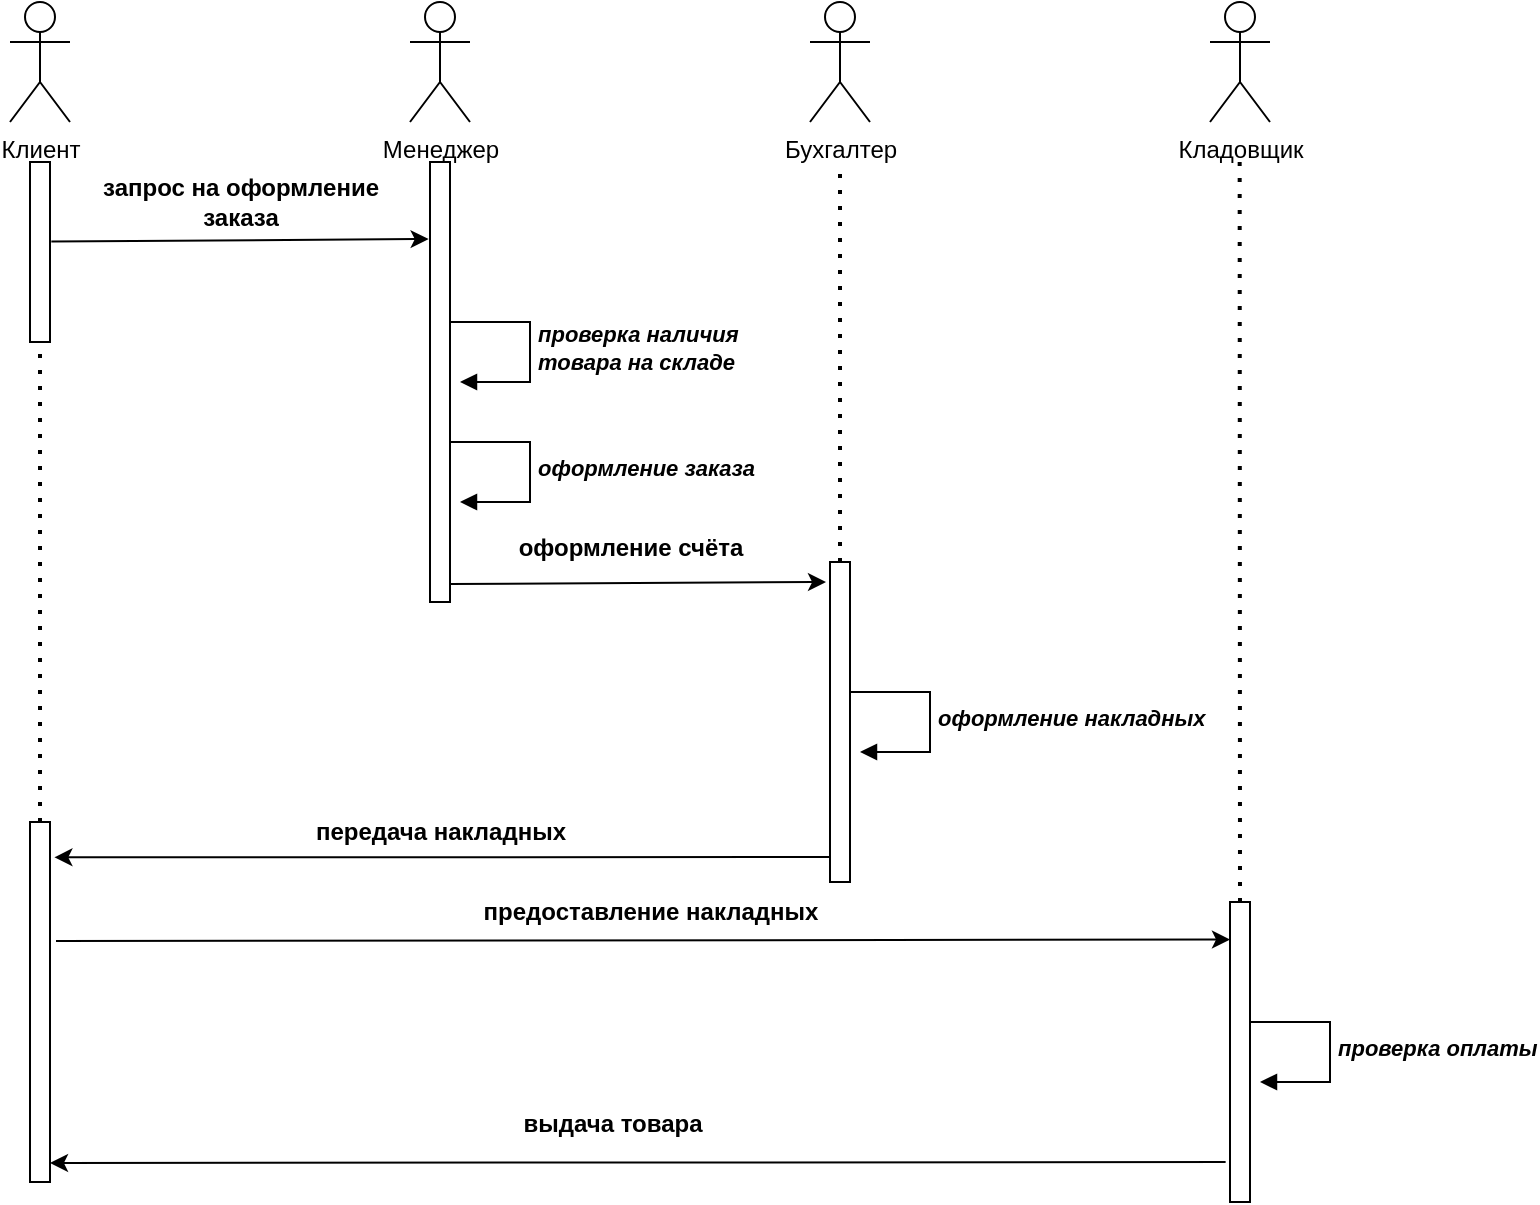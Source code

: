 <mxfile version="21.6.8" type="device">
  <diagram name="Page-1" id="ilIUQl2m_toGTI1Usp6P">
    <mxGraphModel dx="853" dy="900" grid="1" gridSize="10" guides="1" tooltips="1" connect="1" arrows="1" fold="1" page="1" pageScale="1" pageWidth="850" pageHeight="1100" math="0" shadow="0">
      <root>
        <mxCell id="0" />
        <mxCell id="1" parent="0" />
        <mxCell id="oj-L4yahtJZQciKTFgk9-1" value="Клиент" style="shape=umlActor;verticalLabelPosition=bottom;verticalAlign=top;html=1;" vertex="1" parent="1">
          <mxGeometry x="40" y="40" width="30" height="60" as="geometry" />
        </mxCell>
        <mxCell id="oj-L4yahtJZQciKTFgk9-4" value="Менеджер" style="shape=umlActor;verticalLabelPosition=bottom;verticalAlign=top;html=1;" vertex="1" parent="1">
          <mxGeometry x="240" y="40" width="30" height="60" as="geometry" />
        </mxCell>
        <mxCell id="oj-L4yahtJZQciKTFgk9-5" value="Бухгалтер" style="shape=umlActor;verticalLabelPosition=bottom;verticalAlign=top;html=1;" vertex="1" parent="1">
          <mxGeometry x="440" y="40" width="30" height="60" as="geometry" />
        </mxCell>
        <mxCell id="oj-L4yahtJZQciKTFgk9-6" value="Кладовщик" style="shape=umlActor;verticalLabelPosition=bottom;verticalAlign=top;html=1;" vertex="1" parent="1">
          <mxGeometry x="640" y="40" width="30" height="60" as="geometry" />
        </mxCell>
        <mxCell id="oj-L4yahtJZQciKTFgk9-11" value="" style="rounded=0;whiteSpace=wrap;html=1;" vertex="1" parent="1">
          <mxGeometry x="250" y="120" width="10" height="220" as="geometry" />
        </mxCell>
        <mxCell id="oj-L4yahtJZQciKTFgk9-12" value="" style="rounded=0;whiteSpace=wrap;html=1;" vertex="1" parent="1">
          <mxGeometry x="450" y="320" width="10" height="160" as="geometry" />
        </mxCell>
        <mxCell id="oj-L4yahtJZQciKTFgk9-13" value="" style="rounded=0;whiteSpace=wrap;html=1;" vertex="1" parent="1">
          <mxGeometry x="650" y="490" width="10" height="150" as="geometry" />
        </mxCell>
        <mxCell id="oj-L4yahtJZQciKTFgk9-14" value="" style="endArrow=classic;html=1;rounded=0;exitX=1.067;exitY=0.075;exitDx=0;exitDy=0;exitPerimeter=0;entryX=-0.067;entryY=0.175;entryDx=0;entryDy=0;entryPerimeter=0;" edge="1" parent="1" target="oj-L4yahtJZQciKTFgk9-11">
          <mxGeometry width="50" height="50" relative="1" as="geometry">
            <mxPoint x="60.67" y="159.75" as="sourcePoint" />
            <mxPoint x="230" y="110" as="targetPoint" />
            <Array as="points" />
          </mxGeometry>
        </mxCell>
        <mxCell id="oj-L4yahtJZQciKTFgk9-16" value="&lt;font style=&quot;font-size: 12px;&quot;&gt;&lt;b&gt;&lt;font style=&quot;&quot;&gt;запрос на оформление&lt;br&gt;&lt;/font&gt;заказа&lt;/b&gt;&lt;/font&gt;" style="text;html=1;align=center;verticalAlign=middle;resizable=0;points=[];autosize=1;strokeColor=none;fillColor=none;" vertex="1" parent="1">
          <mxGeometry x="75" y="120" width="160" height="40" as="geometry" />
        </mxCell>
        <mxCell id="oj-L4yahtJZQciKTFgk9-21" value="&lt;b&gt;&lt;i&gt;проверка наличия&lt;br&gt;товара на складе&lt;/i&gt;&lt;/b&gt;" style="html=1;align=left;spacingLeft=2;endArrow=block;rounded=0;edgeStyle=orthogonalEdgeStyle;curved=0;rounded=0;" edge="1" parent="1">
          <mxGeometry relative="1" as="geometry">
            <mxPoint x="260" y="200" as="sourcePoint" />
            <Array as="points">
              <mxPoint x="300" y="200" />
              <mxPoint x="300" y="230" />
            </Array>
            <mxPoint x="265" y="230" as="targetPoint" />
          </mxGeometry>
        </mxCell>
        <mxCell id="oj-L4yahtJZQciKTFgk9-23" value="&lt;b&gt;&lt;i&gt;оформление заказа&lt;/i&gt;&lt;/b&gt;" style="html=1;align=left;spacingLeft=2;endArrow=block;rounded=0;edgeStyle=orthogonalEdgeStyle;curved=0;rounded=0;" edge="1" parent="1">
          <mxGeometry relative="1" as="geometry">
            <mxPoint x="260" y="260" as="sourcePoint" />
            <Array as="points">
              <mxPoint x="300" y="260" />
              <mxPoint x="300" y="290" />
            </Array>
            <mxPoint x="265" y="290" as="targetPoint" />
          </mxGeometry>
        </mxCell>
        <mxCell id="oj-L4yahtJZQciKTFgk9-24" value="" style="endArrow=classic;html=1;rounded=0;exitX=1.067;exitY=0.075;exitDx=0;exitDy=0;exitPerimeter=0;entryX=-0.067;entryY=0.175;entryDx=0;entryDy=0;entryPerimeter=0;" edge="1" parent="1">
          <mxGeometry width="50" height="50" relative="1" as="geometry">
            <mxPoint x="260" y="331" as="sourcePoint" />
            <mxPoint x="448" y="330" as="targetPoint" />
            <Array as="points" />
          </mxGeometry>
        </mxCell>
        <mxCell id="oj-L4yahtJZQciKTFgk9-25" value="&lt;b&gt;оформление счёта&lt;/b&gt;" style="text;html=1;align=center;verticalAlign=middle;resizable=0;points=[];autosize=1;strokeColor=none;fillColor=none;" vertex="1" parent="1">
          <mxGeometry x="280" y="298" width="140" height="30" as="geometry" />
        </mxCell>
        <mxCell id="oj-L4yahtJZQciKTFgk9-27" value="" style="endArrow=none;dashed=1;html=1;dashPattern=1 3;strokeWidth=2;rounded=0;exitX=0.5;exitY=0;exitDx=0;exitDy=0;" edge="1" parent="1" source="oj-L4yahtJZQciKTFgk9-12">
          <mxGeometry width="50" height="50" relative="1" as="geometry">
            <mxPoint x="462" y="320" as="sourcePoint" />
            <mxPoint x="455" y="120" as="targetPoint" />
          </mxGeometry>
        </mxCell>
        <mxCell id="oj-L4yahtJZQciKTFgk9-33" value="&lt;b&gt;&lt;i&gt;проверка оплаты&lt;/i&gt;&lt;/b&gt;" style="html=1;align=left;spacingLeft=2;endArrow=block;rounded=0;edgeStyle=orthogonalEdgeStyle;curved=0;rounded=0;" edge="1" parent="1">
          <mxGeometry relative="1" as="geometry">
            <mxPoint x="660" y="550" as="sourcePoint" />
            <Array as="points">
              <mxPoint x="700" y="550" />
              <mxPoint x="700" y="580" />
            </Array>
            <mxPoint x="665.0" y="580" as="targetPoint" />
          </mxGeometry>
        </mxCell>
        <mxCell id="oj-L4yahtJZQciKTFgk9-35" value="&lt;b&gt;&lt;i&gt;оформление накладных&lt;/i&gt;&lt;/b&gt;" style="html=1;align=left;spacingLeft=2;endArrow=block;rounded=0;edgeStyle=orthogonalEdgeStyle;curved=0;rounded=0;" edge="1" parent="1">
          <mxGeometry relative="1" as="geometry">
            <mxPoint x="460" y="385" as="sourcePoint" />
            <Array as="points">
              <mxPoint x="500" y="385" />
              <mxPoint x="500" y="415" />
            </Array>
            <mxPoint x="465.0" y="415" as="targetPoint" />
          </mxGeometry>
        </mxCell>
        <mxCell id="oj-L4yahtJZQciKTFgk9-36" value="" style="endArrow=classic;html=1;rounded=0;exitX=0.022;exitY=0.922;exitDx=0;exitDy=0;exitPerimeter=0;entryX=1.22;entryY=0.656;entryDx=0;entryDy=0;entryPerimeter=0;" edge="1" parent="1" source="oj-L4yahtJZQciKTFgk9-12">
          <mxGeometry width="50" height="50" relative="1" as="geometry">
            <mxPoint x="220" y="380" as="sourcePoint" />
            <mxPoint x="62.2" y="467.68" as="targetPoint" />
          </mxGeometry>
        </mxCell>
        <mxCell id="oj-L4yahtJZQciKTFgk9-37" value="&lt;b&gt;передача накладных&lt;/b&gt;" style="text;html=1;align=center;verticalAlign=middle;resizable=0;points=[];autosize=1;strokeColor=none;fillColor=none;" vertex="1" parent="1">
          <mxGeometry x="180" y="440" width="150" height="30" as="geometry" />
        </mxCell>
        <mxCell id="oj-L4yahtJZQciKTFgk9-40" value="&lt;b&gt;предоставление накладных&lt;/b&gt;" style="text;html=1;align=center;verticalAlign=middle;resizable=0;points=[];autosize=1;strokeColor=none;fillColor=none;" vertex="1" parent="1">
          <mxGeometry x="265" y="480" width="190" height="30" as="geometry" />
        </mxCell>
        <mxCell id="oj-L4yahtJZQciKTFgk9-43" value="" style="endArrow=classic;html=1;rounded=0;exitX=1.3;exitY=0.735;exitDx=0;exitDy=0;exitPerimeter=0;entryX=0;entryY=0.125;entryDx=0;entryDy=0;entryPerimeter=0;" edge="1" parent="1" target="oj-L4yahtJZQciKTFgk9-13">
          <mxGeometry width="50" height="50" relative="1" as="geometry">
            <mxPoint x="63" y="509.55" as="sourcePoint" />
            <mxPoint x="380" y="550" as="targetPoint" />
          </mxGeometry>
        </mxCell>
        <mxCell id="oj-L4yahtJZQciKTFgk9-44" value="" style="endArrow=classic;html=1;rounded=0;exitX=-0.02;exitY=0.934;exitDx=0;exitDy=0;exitPerimeter=0;entryX=1.199;entryY=0.981;entryDx=0;entryDy=0;entryPerimeter=0;" edge="1" parent="1">
          <mxGeometry width="50" height="50" relative="1" as="geometry">
            <mxPoint x="647.81" y="620" as="sourcePoint" />
            <mxPoint x="60.0" y="620.49" as="targetPoint" />
          </mxGeometry>
        </mxCell>
        <mxCell id="oj-L4yahtJZQciKTFgk9-51" value="&lt;font style=&quot;font-size: 12px;&quot;&gt;выдача товара&lt;/font&gt;" style="edgeLabel;html=1;align=center;verticalAlign=middle;resizable=0;points=[];fontStyle=1" vertex="1" connectable="0" parent="oj-L4yahtJZQciKTFgk9-44">
          <mxGeometry x="0.047" y="-6" relative="1" as="geometry">
            <mxPoint y="-14" as="offset" />
          </mxGeometry>
        </mxCell>
        <mxCell id="oj-L4yahtJZQciKTFgk9-45" value="" style="rounded=0;whiteSpace=wrap;html=1;" vertex="1" parent="1">
          <mxGeometry x="50" y="120" width="10" height="90" as="geometry" />
        </mxCell>
        <mxCell id="oj-L4yahtJZQciKTFgk9-48" value="" style="rounded=0;whiteSpace=wrap;html=1;" vertex="1" parent="1">
          <mxGeometry x="50" y="450" width="10" height="180" as="geometry" />
        </mxCell>
        <mxCell id="oj-L4yahtJZQciKTFgk9-50" value="" style="endArrow=none;dashed=1;html=1;dashPattern=1 3;strokeWidth=2;rounded=0;entryX=0.5;entryY=1;entryDx=0;entryDy=0;exitX=0.5;exitY=0;exitDx=0;exitDy=0;" edge="1" parent="1" source="oj-L4yahtJZQciKTFgk9-48" target="oj-L4yahtJZQciKTFgk9-45">
          <mxGeometry width="50" height="50" relative="1" as="geometry">
            <mxPoint x="130" y="320" as="sourcePoint" />
            <mxPoint x="180" y="270" as="targetPoint" />
          </mxGeometry>
        </mxCell>
        <mxCell id="oj-L4yahtJZQciKTFgk9-52" value="" style="endArrow=none;dashed=1;html=1;dashPattern=1 3;strokeWidth=2;rounded=0;exitX=0.5;exitY=0;exitDx=0;exitDy=0;" edge="1" parent="1" source="oj-L4yahtJZQciKTFgk9-13">
          <mxGeometry width="50" height="50" relative="1" as="geometry">
            <mxPoint x="654.83" y="508.0" as="sourcePoint" />
            <mxPoint x="654.83" y="118" as="targetPoint" />
          </mxGeometry>
        </mxCell>
      </root>
    </mxGraphModel>
  </diagram>
</mxfile>
